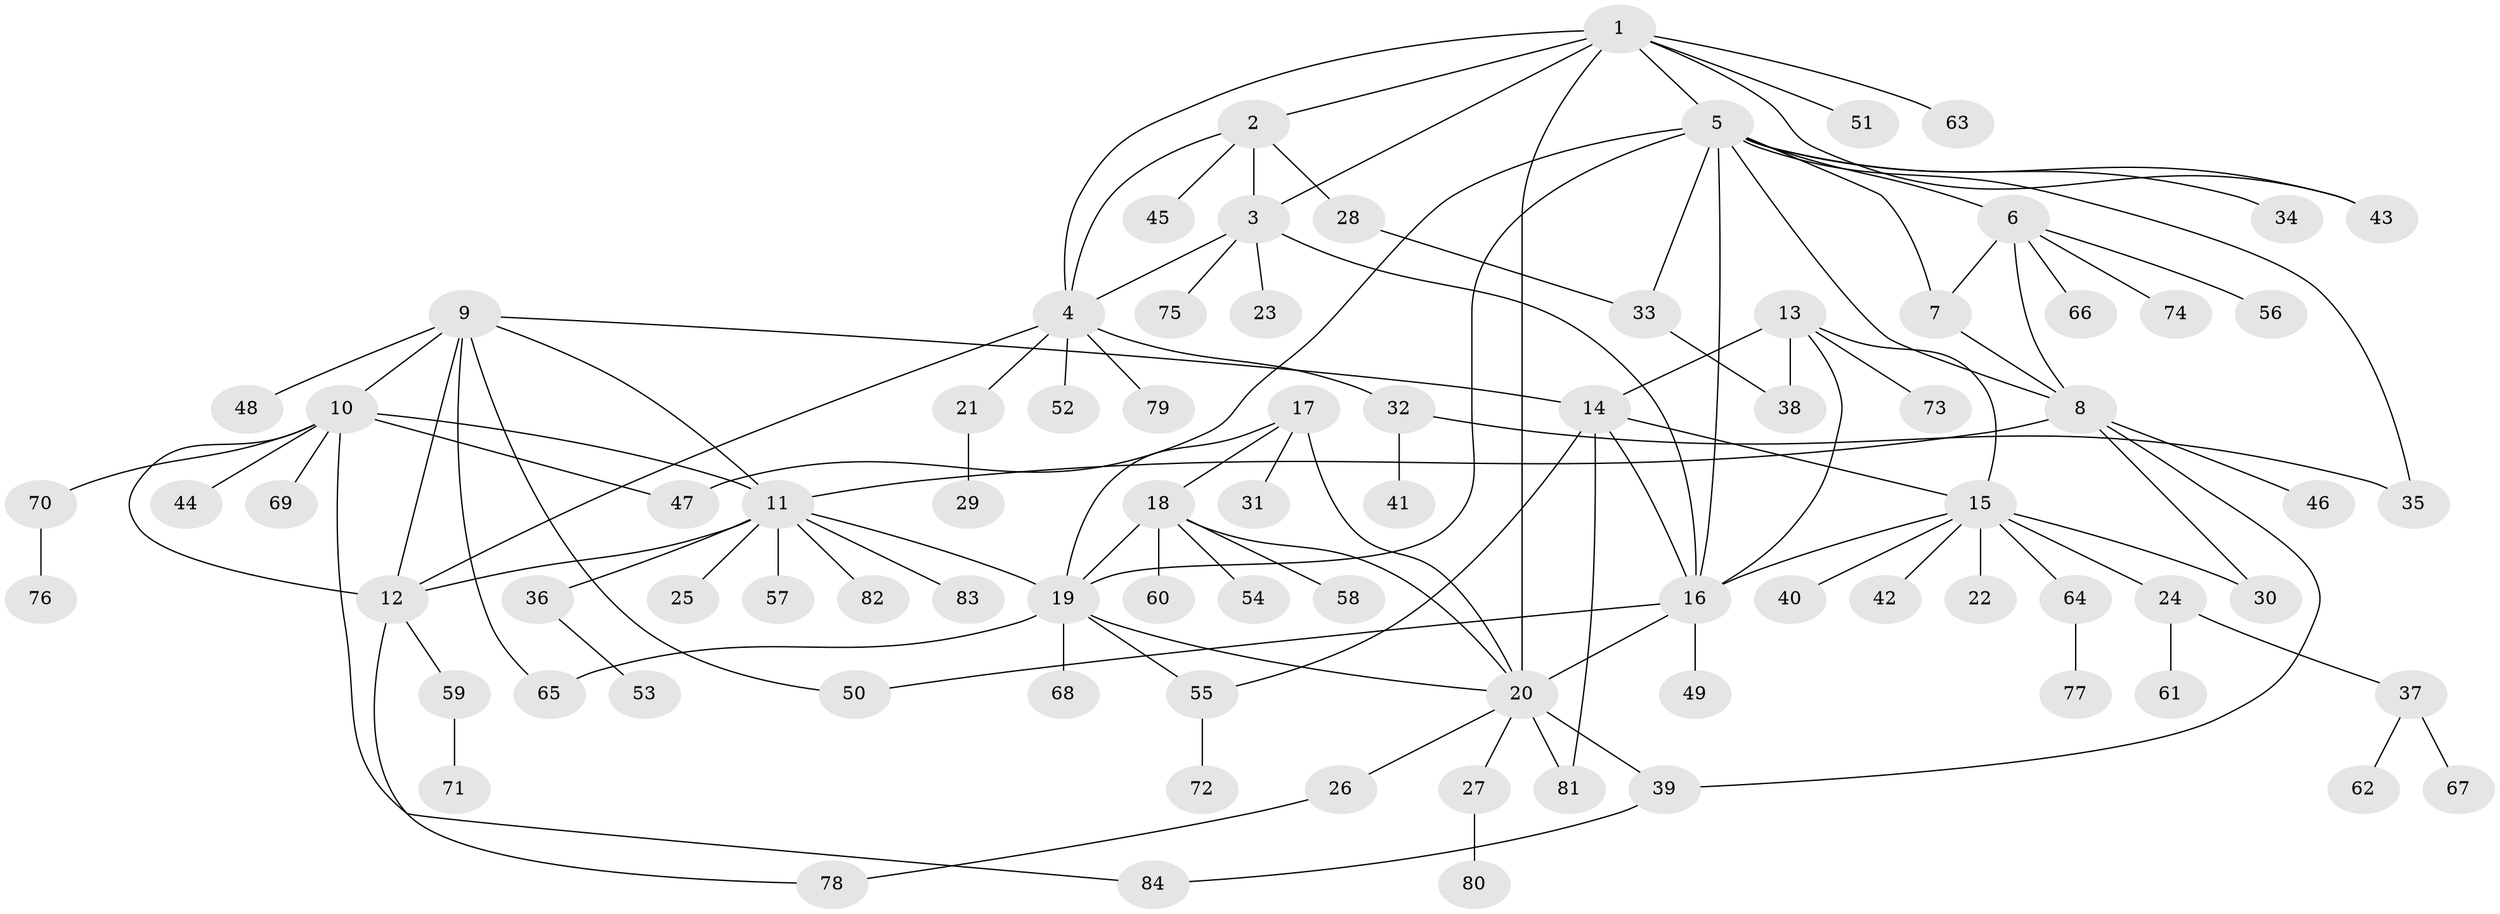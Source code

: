 // coarse degree distribution, {6: 0.2647058823529412, 5: 0.029411764705882353, 4: 0.08823529411764706, 7: 0.08823529411764706, 3: 0.11764705882352941, 9: 0.029411764705882353, 1: 0.20588235294117646, 2: 0.17647058823529413}
// Generated by graph-tools (version 1.1) at 2025/52/03/04/25 22:52:42]
// undirected, 84 vertices, 117 edges
graph export_dot {
  node [color=gray90,style=filled];
  1;
  2;
  3;
  4;
  5;
  6;
  7;
  8;
  9;
  10;
  11;
  12;
  13;
  14;
  15;
  16;
  17;
  18;
  19;
  20;
  21;
  22;
  23;
  24;
  25;
  26;
  27;
  28;
  29;
  30;
  31;
  32;
  33;
  34;
  35;
  36;
  37;
  38;
  39;
  40;
  41;
  42;
  43;
  44;
  45;
  46;
  47;
  48;
  49;
  50;
  51;
  52;
  53;
  54;
  55;
  56;
  57;
  58;
  59;
  60;
  61;
  62;
  63;
  64;
  65;
  66;
  67;
  68;
  69;
  70;
  71;
  72;
  73;
  74;
  75;
  76;
  77;
  78;
  79;
  80;
  81;
  82;
  83;
  84;
  1 -- 2;
  1 -- 3;
  1 -- 4;
  1 -- 5;
  1 -- 20;
  1 -- 43;
  1 -- 51;
  1 -- 63;
  2 -- 3;
  2 -- 4;
  2 -- 28;
  2 -- 45;
  3 -- 4;
  3 -- 16;
  3 -- 23;
  3 -- 75;
  4 -- 12;
  4 -- 21;
  4 -- 32;
  4 -- 52;
  4 -- 79;
  5 -- 6;
  5 -- 7;
  5 -- 8;
  5 -- 16;
  5 -- 19;
  5 -- 33;
  5 -- 34;
  5 -- 35;
  5 -- 43;
  5 -- 47;
  6 -- 7;
  6 -- 8;
  6 -- 56;
  6 -- 66;
  6 -- 74;
  7 -- 8;
  8 -- 11;
  8 -- 30;
  8 -- 39;
  8 -- 46;
  9 -- 10;
  9 -- 11;
  9 -- 12;
  9 -- 14;
  9 -- 48;
  9 -- 50;
  9 -- 65;
  10 -- 11;
  10 -- 12;
  10 -- 44;
  10 -- 47;
  10 -- 69;
  10 -- 70;
  10 -- 84;
  11 -- 12;
  11 -- 19;
  11 -- 25;
  11 -- 36;
  11 -- 57;
  11 -- 82;
  11 -- 83;
  12 -- 59;
  12 -- 78;
  13 -- 14;
  13 -- 15;
  13 -- 16;
  13 -- 38;
  13 -- 73;
  14 -- 15;
  14 -- 16;
  14 -- 55;
  14 -- 81;
  15 -- 16;
  15 -- 22;
  15 -- 24;
  15 -- 30;
  15 -- 40;
  15 -- 42;
  15 -- 64;
  16 -- 20;
  16 -- 49;
  16 -- 50;
  17 -- 18;
  17 -- 19;
  17 -- 20;
  17 -- 31;
  18 -- 19;
  18 -- 20;
  18 -- 54;
  18 -- 58;
  18 -- 60;
  19 -- 20;
  19 -- 55;
  19 -- 65;
  19 -- 68;
  20 -- 26;
  20 -- 27;
  20 -- 39;
  20 -- 81;
  21 -- 29;
  24 -- 37;
  24 -- 61;
  26 -- 78;
  27 -- 80;
  28 -- 33;
  32 -- 35;
  32 -- 41;
  33 -- 38;
  36 -- 53;
  37 -- 62;
  37 -- 67;
  39 -- 84;
  55 -- 72;
  59 -- 71;
  64 -- 77;
  70 -- 76;
}
